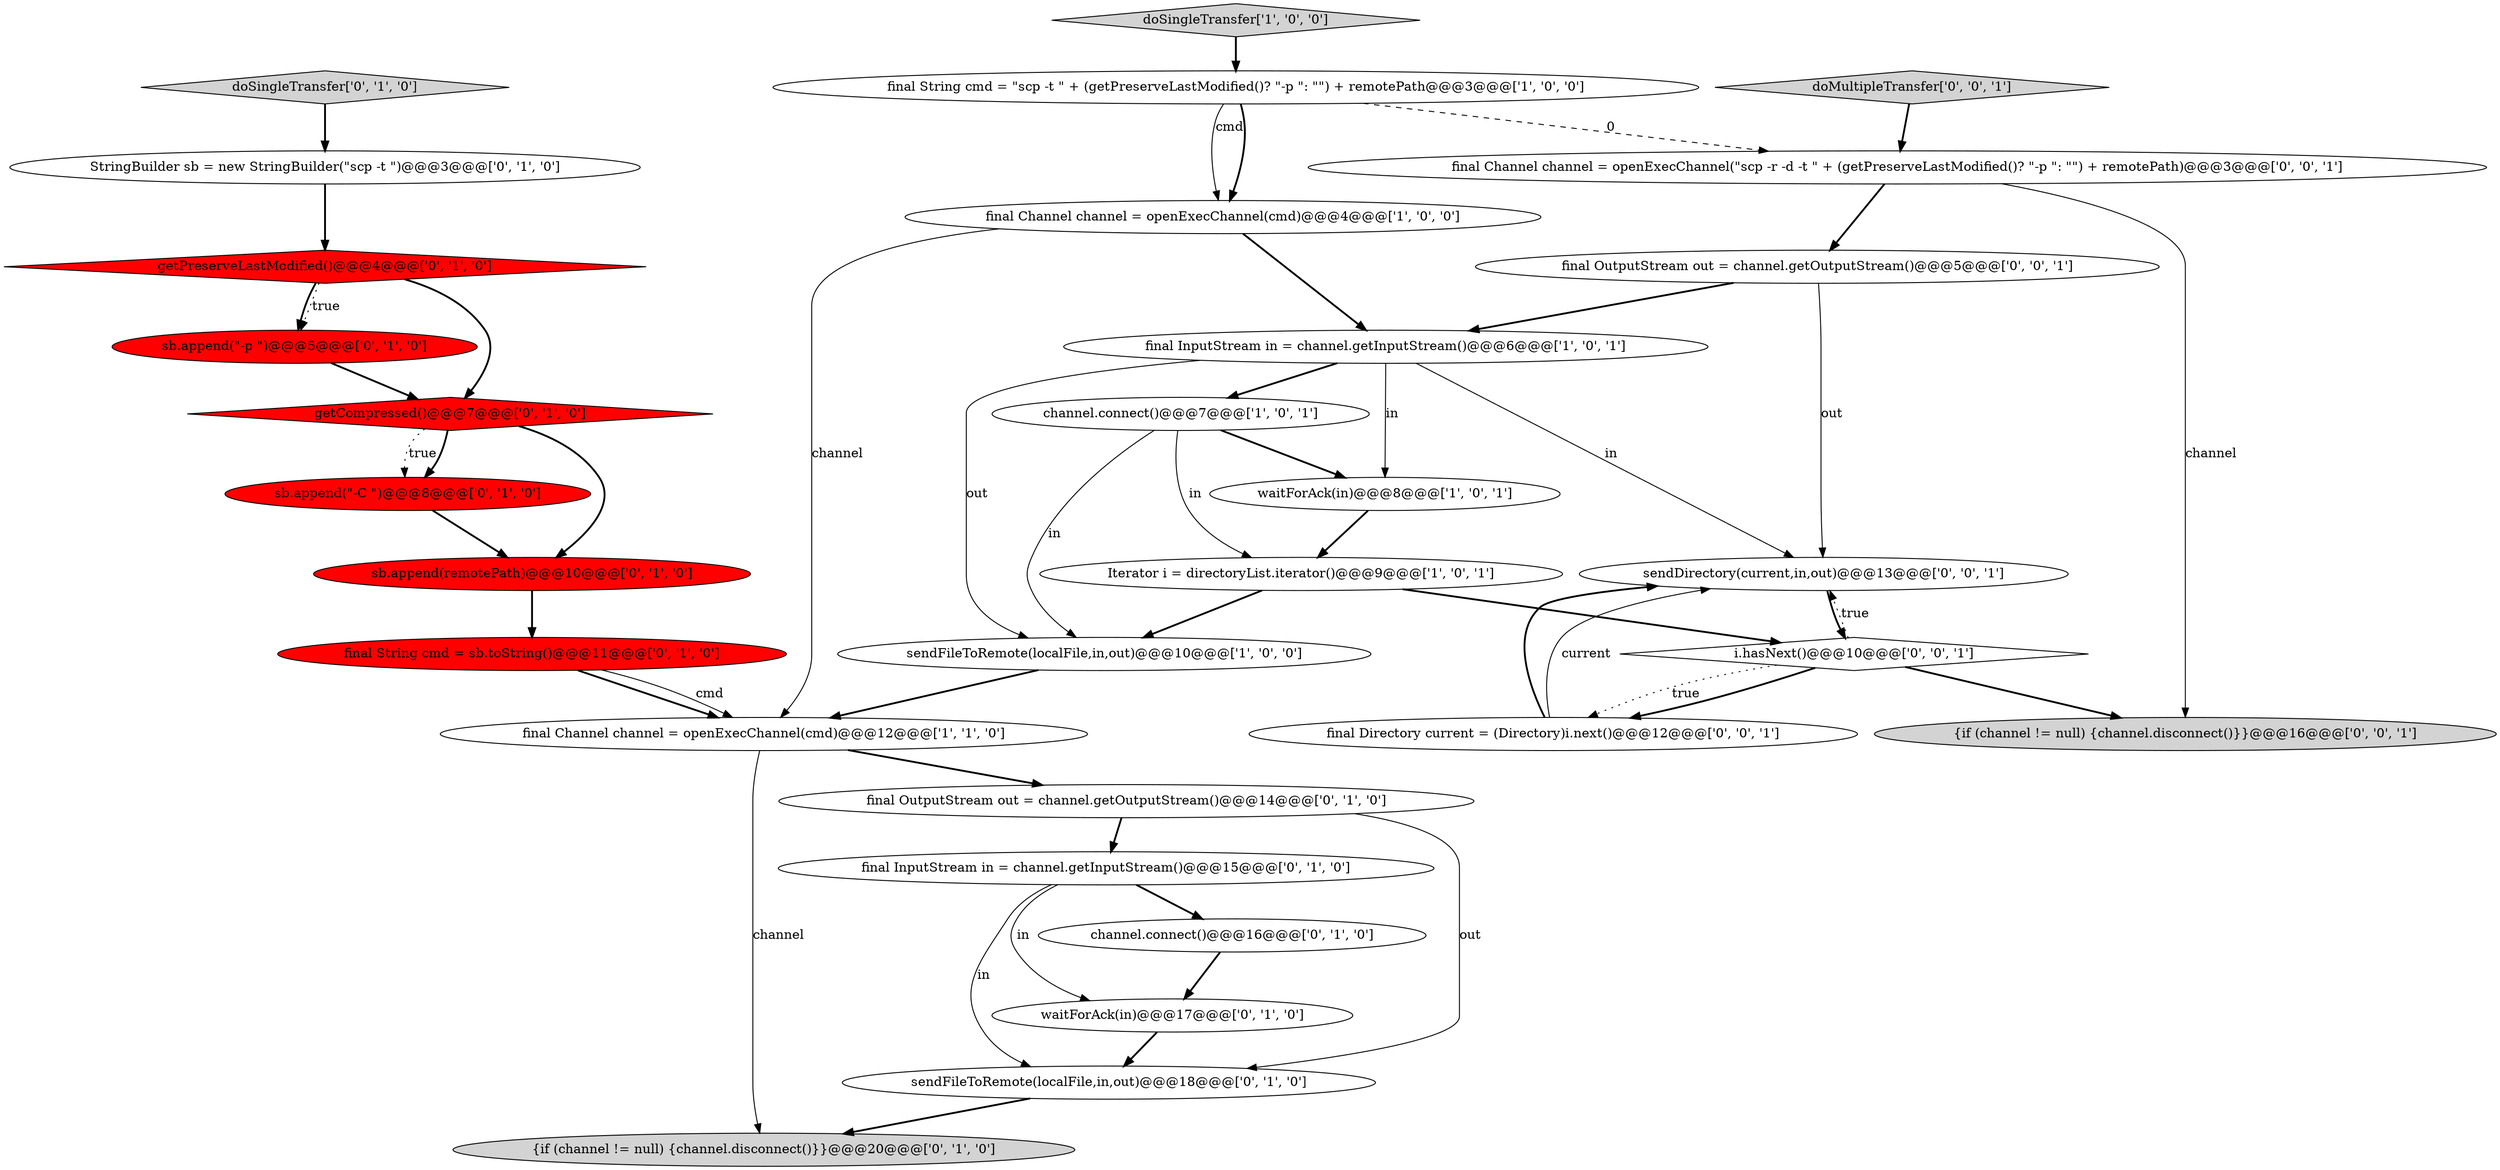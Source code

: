 digraph {
25 [style = filled, label = "{if (channel != null) {channel.disconnect()}}@@@16@@@['0', '0', '1']", fillcolor = lightgray, shape = ellipse image = "AAA0AAABBB3BBB"];
23 [style = filled, label = "final Directory current = (Directory)i.next()@@@12@@@['0', '0', '1']", fillcolor = white, shape = ellipse image = "AAA0AAABBB3BBB"];
29 [style = filled, label = "sendDirectory(current,in,out)@@@13@@@['0', '0', '1']", fillcolor = white, shape = ellipse image = "AAA0AAABBB3BBB"];
4 [style = filled, label = "channel.connect()@@@7@@@['1', '0', '1']", fillcolor = white, shape = ellipse image = "AAA0AAABBB1BBB"];
19 [style = filled, label = "waitForAck(in)@@@17@@@['0', '1', '0']", fillcolor = white, shape = ellipse image = "AAA0AAABBB2BBB"];
22 [style = filled, label = "doSingleTransfer['0', '1', '0']", fillcolor = lightgray, shape = diamond image = "AAA0AAABBB2BBB"];
12 [style = filled, label = "{if (channel != null) {channel.disconnect()}}@@@20@@@['0', '1', '0']", fillcolor = lightgray, shape = ellipse image = "AAA0AAABBB2BBB"];
10 [style = filled, label = "final OutputStream out = channel.getOutputStream()@@@14@@@['0', '1', '0']", fillcolor = white, shape = ellipse image = "AAA0AAABBB2BBB"];
3 [style = filled, label = "Iterator i = directoryList.iterator()@@@9@@@['1', '0', '1']", fillcolor = white, shape = ellipse image = "AAA0AAABBB1BBB"];
21 [style = filled, label = "final String cmd = sb.toString()@@@11@@@['0', '1', '0']", fillcolor = red, shape = ellipse image = "AAA1AAABBB2BBB"];
20 [style = filled, label = "sendFileToRemote(localFile,in,out)@@@18@@@['0', '1', '0']", fillcolor = white, shape = ellipse image = "AAA0AAABBB2BBB"];
0 [style = filled, label = "final InputStream in = channel.getInputStream()@@@6@@@['1', '0', '1']", fillcolor = white, shape = ellipse image = "AAA0AAABBB1BBB"];
9 [style = filled, label = "sb.append(\"-C \")@@@8@@@['0', '1', '0']", fillcolor = red, shape = ellipse image = "AAA1AAABBB2BBB"];
7 [style = filled, label = "waitForAck(in)@@@8@@@['1', '0', '1']", fillcolor = white, shape = ellipse image = "AAA0AAABBB1BBB"];
11 [style = filled, label = "getCompressed()@@@7@@@['0', '1', '0']", fillcolor = red, shape = diamond image = "AAA1AAABBB2BBB"];
15 [style = filled, label = "StringBuilder sb = new StringBuilder(\"scp -t \")@@@3@@@['0', '1', '0']", fillcolor = white, shape = ellipse image = "AAA0AAABBB2BBB"];
6 [style = filled, label = "doSingleTransfer['1', '0', '0']", fillcolor = lightgray, shape = diamond image = "AAA0AAABBB1BBB"];
13 [style = filled, label = "sb.append(remotePath)@@@10@@@['0', '1', '0']", fillcolor = red, shape = ellipse image = "AAA1AAABBB2BBB"];
18 [style = filled, label = "channel.connect()@@@16@@@['0', '1', '0']", fillcolor = white, shape = ellipse image = "AAA0AAABBB2BBB"];
5 [style = filled, label = "sendFileToRemote(localFile,in,out)@@@10@@@['1', '0', '0']", fillcolor = white, shape = ellipse image = "AAA0AAABBB1BBB"];
8 [style = filled, label = "final Channel channel = openExecChannel(cmd)@@@12@@@['1', '1', '0']", fillcolor = white, shape = ellipse image = "AAA0AAABBB1BBB"];
17 [style = filled, label = "final InputStream in = channel.getInputStream()@@@15@@@['0', '1', '0']", fillcolor = white, shape = ellipse image = "AAA0AAABBB2BBB"];
1 [style = filled, label = "final String cmd = \"scp -t \" + (getPreserveLastModified()? \"-p \": \"\") + remotePath@@@3@@@['1', '0', '0']", fillcolor = white, shape = ellipse image = "AAA0AAABBB1BBB"];
14 [style = filled, label = "getPreserveLastModified()@@@4@@@['0', '1', '0']", fillcolor = red, shape = diamond image = "AAA1AAABBB2BBB"];
26 [style = filled, label = "doMultipleTransfer['0', '0', '1']", fillcolor = lightgray, shape = diamond image = "AAA0AAABBB3BBB"];
27 [style = filled, label = "final Channel channel = openExecChannel(\"scp -r -d -t \" + (getPreserveLastModified()? \"-p \": \"\") + remotePath)@@@3@@@['0', '0', '1']", fillcolor = white, shape = ellipse image = "AAA0AAABBB3BBB"];
2 [style = filled, label = "final Channel channel = openExecChannel(cmd)@@@4@@@['1', '0', '0']", fillcolor = white, shape = ellipse image = "AAA0AAABBB1BBB"];
28 [style = filled, label = "i.hasNext()@@@10@@@['0', '0', '1']", fillcolor = white, shape = diamond image = "AAA0AAABBB3BBB"];
16 [style = filled, label = "sb.append(\"-p \")@@@5@@@['0', '1', '0']", fillcolor = red, shape = ellipse image = "AAA1AAABBB2BBB"];
24 [style = filled, label = "final OutputStream out = channel.getOutputStream()@@@5@@@['0', '0', '1']", fillcolor = white, shape = ellipse image = "AAA0AAABBB3BBB"];
1->2 [style = solid, label="cmd"];
2->8 [style = solid, label="channel"];
14->16 [style = bold, label=""];
5->8 [style = bold, label=""];
8->10 [style = bold, label=""];
22->15 [style = bold, label=""];
16->11 [style = bold, label=""];
15->14 [style = bold, label=""];
24->0 [style = bold, label=""];
1->27 [style = dashed, label="0"];
8->12 [style = solid, label="channel"];
19->20 [style = bold, label=""];
17->19 [style = solid, label="in"];
21->8 [style = bold, label=""];
18->19 [style = bold, label=""];
11->9 [style = dotted, label="true"];
10->17 [style = bold, label=""];
11->9 [style = bold, label=""];
7->3 [style = bold, label=""];
4->7 [style = bold, label=""];
4->3 [style = solid, label="in"];
23->29 [style = bold, label=""];
29->28 [style = bold, label=""];
14->16 [style = dotted, label="true"];
4->5 [style = solid, label="in"];
6->1 [style = bold, label=""];
26->27 [style = bold, label=""];
3->28 [style = bold, label=""];
3->5 [style = bold, label=""];
2->0 [style = bold, label=""];
28->29 [style = dotted, label="true"];
17->20 [style = solid, label="in"];
0->4 [style = bold, label=""];
28->23 [style = bold, label=""];
11->13 [style = bold, label=""];
20->12 [style = bold, label=""];
0->29 [style = solid, label="in"];
28->25 [style = bold, label=""];
28->23 [style = dotted, label="true"];
0->7 [style = solid, label="in"];
1->2 [style = bold, label=""];
27->24 [style = bold, label=""];
10->20 [style = solid, label="out"];
13->21 [style = bold, label=""];
14->11 [style = bold, label=""];
23->29 [style = solid, label="current"];
0->5 [style = solid, label="out"];
24->29 [style = solid, label="out"];
27->25 [style = solid, label="channel"];
17->18 [style = bold, label=""];
9->13 [style = bold, label=""];
21->8 [style = solid, label="cmd"];
}
